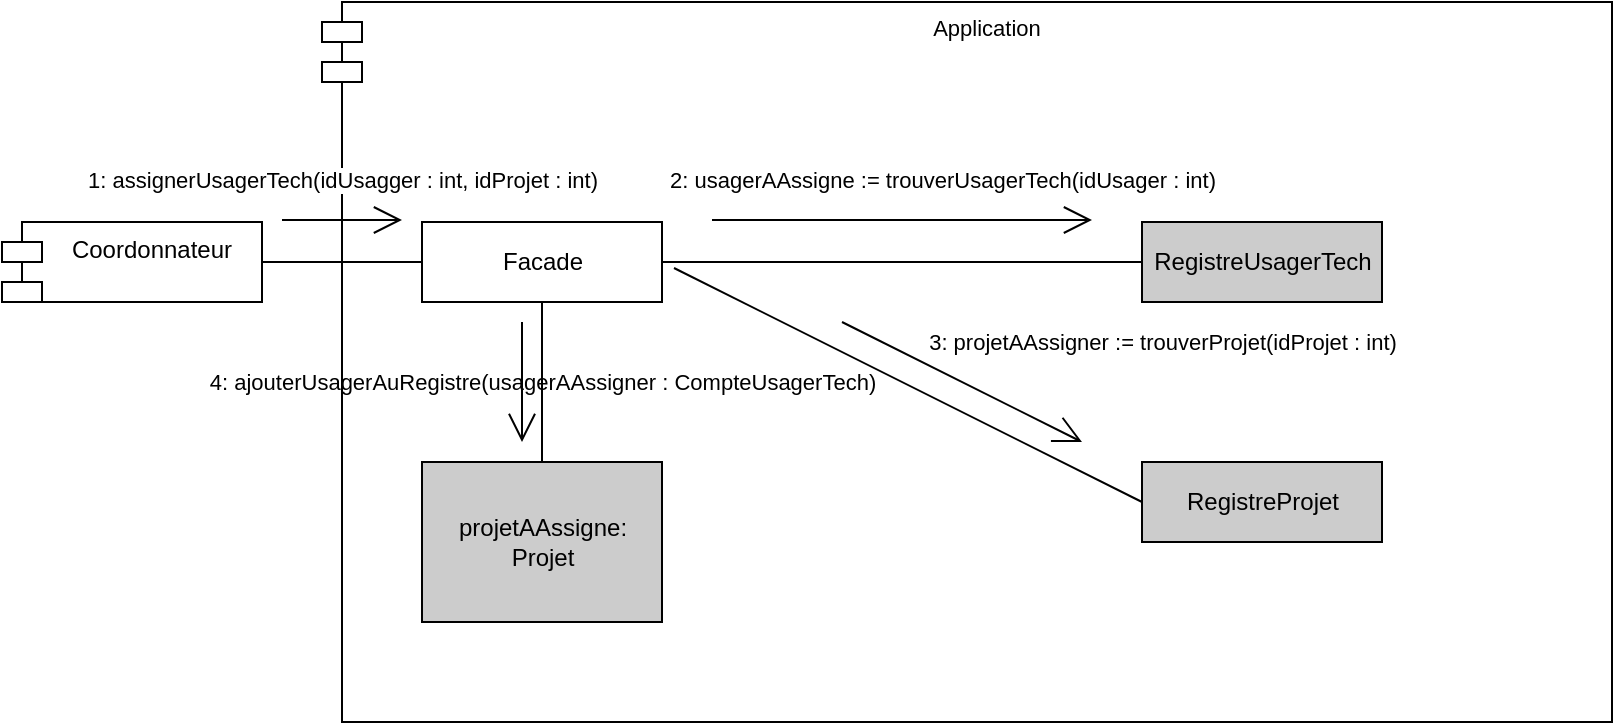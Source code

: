 <mxfile version="18.1.3" type="github">
  <diagram id="K0o0jhx-SNK4bHOGCNAz" name="Page-1">
    <mxGraphModel dx="1422" dy="744" grid="1" gridSize="10" guides="1" tooltips="1" connect="1" arrows="1" fold="1" page="1" pageScale="1" pageWidth="1100" pageHeight="850" math="0" shadow="0">
      <root>
        <mxCell id="0" />
        <mxCell id="1" parent="0" />
        <mxCell id="X13s5hJ5W_4LY24NtN4I-1" value="Application" style="shape=module;align=left;spacingLeft=20;align=center;verticalAlign=top;fontSize=11;fillColor=#FFFFFF;" parent="1" vertex="1">
          <mxGeometry x="200" y="90" width="645" height="360" as="geometry" />
        </mxCell>
        <mxCell id="X13s5hJ5W_4LY24NtN4I-2" value="Coordonnateur" style="shape=module;align=left;spacingLeft=20;align=center;verticalAlign=top;fontSize=12;fillColor=#FFFFFF;" parent="1" vertex="1">
          <mxGeometry x="40" y="200" width="130" height="40" as="geometry" />
        </mxCell>
        <mxCell id="X13s5hJ5W_4LY24NtN4I-3" value="Facade" style="html=1;fontSize=12;fillColor=#FFFFFF;" parent="1" vertex="1">
          <mxGeometry x="250" y="200" width="120" height="40" as="geometry" />
        </mxCell>
        <mxCell id="X13s5hJ5W_4LY24NtN4I-4" value="" style="endArrow=none;html=1;rounded=0;fontSize=12;exitX=1;exitY=0.5;exitDx=0;exitDy=0;entryX=0;entryY=0.5;entryDx=0;entryDy=0;" parent="1" source="X13s5hJ5W_4LY24NtN4I-2" target="X13s5hJ5W_4LY24NtN4I-3" edge="1">
          <mxGeometry width="50" height="50" relative="1" as="geometry">
            <mxPoint x="490" y="140" as="sourcePoint" />
            <mxPoint x="540" y="90" as="targetPoint" />
          </mxGeometry>
        </mxCell>
        <mxCell id="X13s5hJ5W_4LY24NtN4I-5" value="" style="endArrow=open;endFill=1;endSize=12;html=1;rounded=0;fontSize=12;" parent="1" edge="1">
          <mxGeometry width="160" relative="1" as="geometry">
            <mxPoint x="180" y="199" as="sourcePoint" />
            <mxPoint x="240" y="199" as="targetPoint" />
          </mxGeometry>
        </mxCell>
        <mxCell id="X13s5hJ5W_4LY24NtN4I-6" value="1: assignerUsagerTech(idUsagger : int, idProjet : int)" style="edgeLabel;html=1;align=center;verticalAlign=middle;resizable=0;points=[];fontSize=11;" parent="X13s5hJ5W_4LY24NtN4I-5" connectable="0" vertex="1">
          <mxGeometry x="0.3" y="1" relative="1" as="geometry">
            <mxPoint x="-9" y="-19" as="offset" />
          </mxGeometry>
        </mxCell>
        <mxCell id="X13s5hJ5W_4LY24NtN4I-7" value="RegistreUsagerTech" style="html=1;fontSize=12;fillColor=#CCCCCC;" parent="1" vertex="1">
          <mxGeometry x="610" y="200" width="120" height="40" as="geometry" />
        </mxCell>
        <mxCell id="X13s5hJ5W_4LY24NtN4I-8" value="" style="endArrow=open;endFill=1;endSize=12;html=1;rounded=0;fontSize=12;" parent="1" edge="1">
          <mxGeometry width="160" relative="1" as="geometry">
            <mxPoint x="395" y="199" as="sourcePoint" />
            <mxPoint x="585" y="199" as="targetPoint" />
          </mxGeometry>
        </mxCell>
        <mxCell id="X13s5hJ5W_4LY24NtN4I-9" value="2: usagerAAssigne := trouverUsagerTech(idUsager : int)" style="edgeLabel;html=1;align=center;verticalAlign=middle;resizable=0;points=[];fontSize=11;" parent="X13s5hJ5W_4LY24NtN4I-8" connectable="0" vertex="1">
          <mxGeometry x="0.4" y="1" relative="1" as="geometry">
            <mxPoint x="-18" y="-19" as="offset" />
          </mxGeometry>
        </mxCell>
        <mxCell id="X13s5hJ5W_4LY24NtN4I-10" value="" style="line;strokeWidth=1;fillColor=none;align=left;verticalAlign=middle;spacingTop=-1;spacingLeft=3;spacingRight=3;rotatable=0;labelPosition=right;points=[];portConstraint=eastwest;fontSize=12;" parent="1" vertex="1">
          <mxGeometry x="370" y="216" width="240" height="8" as="geometry" />
        </mxCell>
        <mxCell id="X13s5hJ5W_4LY24NtN4I-11" value="RegistreProjet" style="html=1;fontSize=12;fillColor=#CCCCCC;" parent="1" vertex="1">
          <mxGeometry x="610" y="320" width="120" height="40" as="geometry" />
        </mxCell>
        <mxCell id="X13s5hJ5W_4LY24NtN4I-12" value="" style="endArrow=open;endFill=1;endSize=12;html=1;rounded=0;fontSize=12;" parent="1" edge="1">
          <mxGeometry width="160" relative="1" as="geometry">
            <mxPoint x="460" y="250" as="sourcePoint" />
            <mxPoint x="580" y="310" as="targetPoint" />
          </mxGeometry>
        </mxCell>
        <mxCell id="X13s5hJ5W_4LY24NtN4I-13" value="3: projetAAssigner := trouverProjet(idProjet : int)" style="edgeLabel;html=1;align=center;verticalAlign=middle;resizable=0;points=[];fontSize=11;" parent="X13s5hJ5W_4LY24NtN4I-12" connectable="0" vertex="1">
          <mxGeometry x="0.341" y="-2" relative="1" as="geometry">
            <mxPoint x="80" y="-32" as="offset" />
          </mxGeometry>
        </mxCell>
        <mxCell id="X13s5hJ5W_4LY24NtN4I-14" value="" style="endArrow=none;html=1;rounded=0;fontSize=12;entryX=0.025;entryY=0.875;entryDx=0;entryDy=0;entryPerimeter=0;exitX=0;exitY=0.5;exitDx=0;exitDy=0;" parent="1" source="X13s5hJ5W_4LY24NtN4I-11" target="X13s5hJ5W_4LY24NtN4I-10" edge="1">
          <mxGeometry width="50" height="50" relative="1" as="geometry">
            <mxPoint x="490" y="110" as="sourcePoint" />
            <mxPoint x="540" y="60" as="targetPoint" />
          </mxGeometry>
        </mxCell>
        <mxCell id="X13s5hJ5W_4LY24NtN4I-15" value="&lt;div&gt;projetAAssigne:&lt;/div&gt;&lt;div&gt;Projet&lt;br&gt;&lt;/div&gt;" style="html=1;fontSize=12;fillColor=#CCCCCC;" parent="1" vertex="1">
          <mxGeometry x="250" y="320" width="120" height="80" as="geometry" />
        </mxCell>
        <mxCell id="X13s5hJ5W_4LY24NtN4I-16" value="" style="endArrow=none;html=1;rounded=0;fontSize=12;entryX=0.5;entryY=1;entryDx=0;entryDy=0;exitX=0.5;exitY=0;exitDx=0;exitDy=0;" parent="1" source="X13s5hJ5W_4LY24NtN4I-15" target="X13s5hJ5W_4LY24NtN4I-3" edge="1">
          <mxGeometry width="50" height="50" relative="1" as="geometry">
            <mxPoint x="490" y="170" as="sourcePoint" />
            <mxPoint x="540" y="120" as="targetPoint" />
          </mxGeometry>
        </mxCell>
        <mxCell id="X13s5hJ5W_4LY24NtN4I-17" value="" style="endArrow=open;endFill=1;endSize=12;html=1;rounded=0;fontSize=12;" parent="1" edge="1">
          <mxGeometry width="160" relative="1" as="geometry">
            <mxPoint x="300" y="250" as="sourcePoint" />
            <mxPoint x="300" y="310" as="targetPoint" />
            <Array as="points">
              <mxPoint x="300" y="290" />
            </Array>
          </mxGeometry>
        </mxCell>
        <mxCell id="X13s5hJ5W_4LY24NtN4I-18" value="4: ajouterUsagerAuRegistre(usagerAAssigner : CompteUsagerTech)" style="text;html=1;align=center;verticalAlign=middle;resizable=0;points=[];autosize=1;strokeColor=none;fillColor=none;fontSize=11;" parent="1" vertex="1">
          <mxGeometry x="135" y="270" width="350" height="20" as="geometry" />
        </mxCell>
      </root>
    </mxGraphModel>
  </diagram>
</mxfile>
